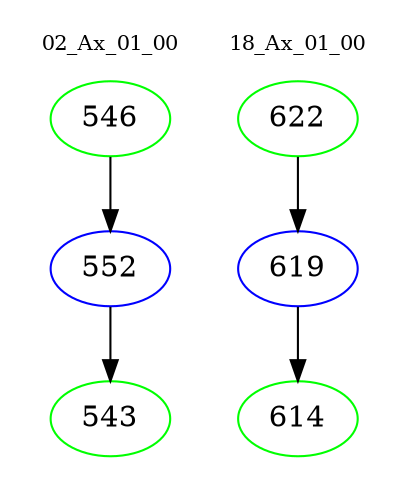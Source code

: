 digraph{
subgraph cluster_0 {
color = white
label = "02_Ax_01_00";
fontsize=10;
T0_546 [label="546", color="green"]
T0_546 -> T0_552 [color="black"]
T0_552 [label="552", color="blue"]
T0_552 -> T0_543 [color="black"]
T0_543 [label="543", color="green"]
}
subgraph cluster_1 {
color = white
label = "18_Ax_01_00";
fontsize=10;
T1_622 [label="622", color="green"]
T1_622 -> T1_619 [color="black"]
T1_619 [label="619", color="blue"]
T1_619 -> T1_614 [color="black"]
T1_614 [label="614", color="green"]
}
}
